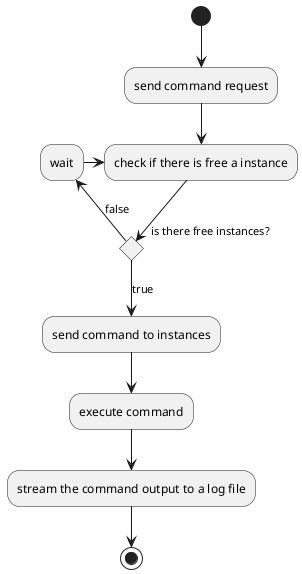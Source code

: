 @startuml state machine
(*) --> "send command request"
--> "check if there is free a instance"
if "is there free instances?" then
    --> [true] "send command to instances"
    --> "execute command"
    --> "stream the command output to a log file"
    --> (*)
else
    --> [false] "wait"
    -> "check if there is free a instance"
endif
@enduml
